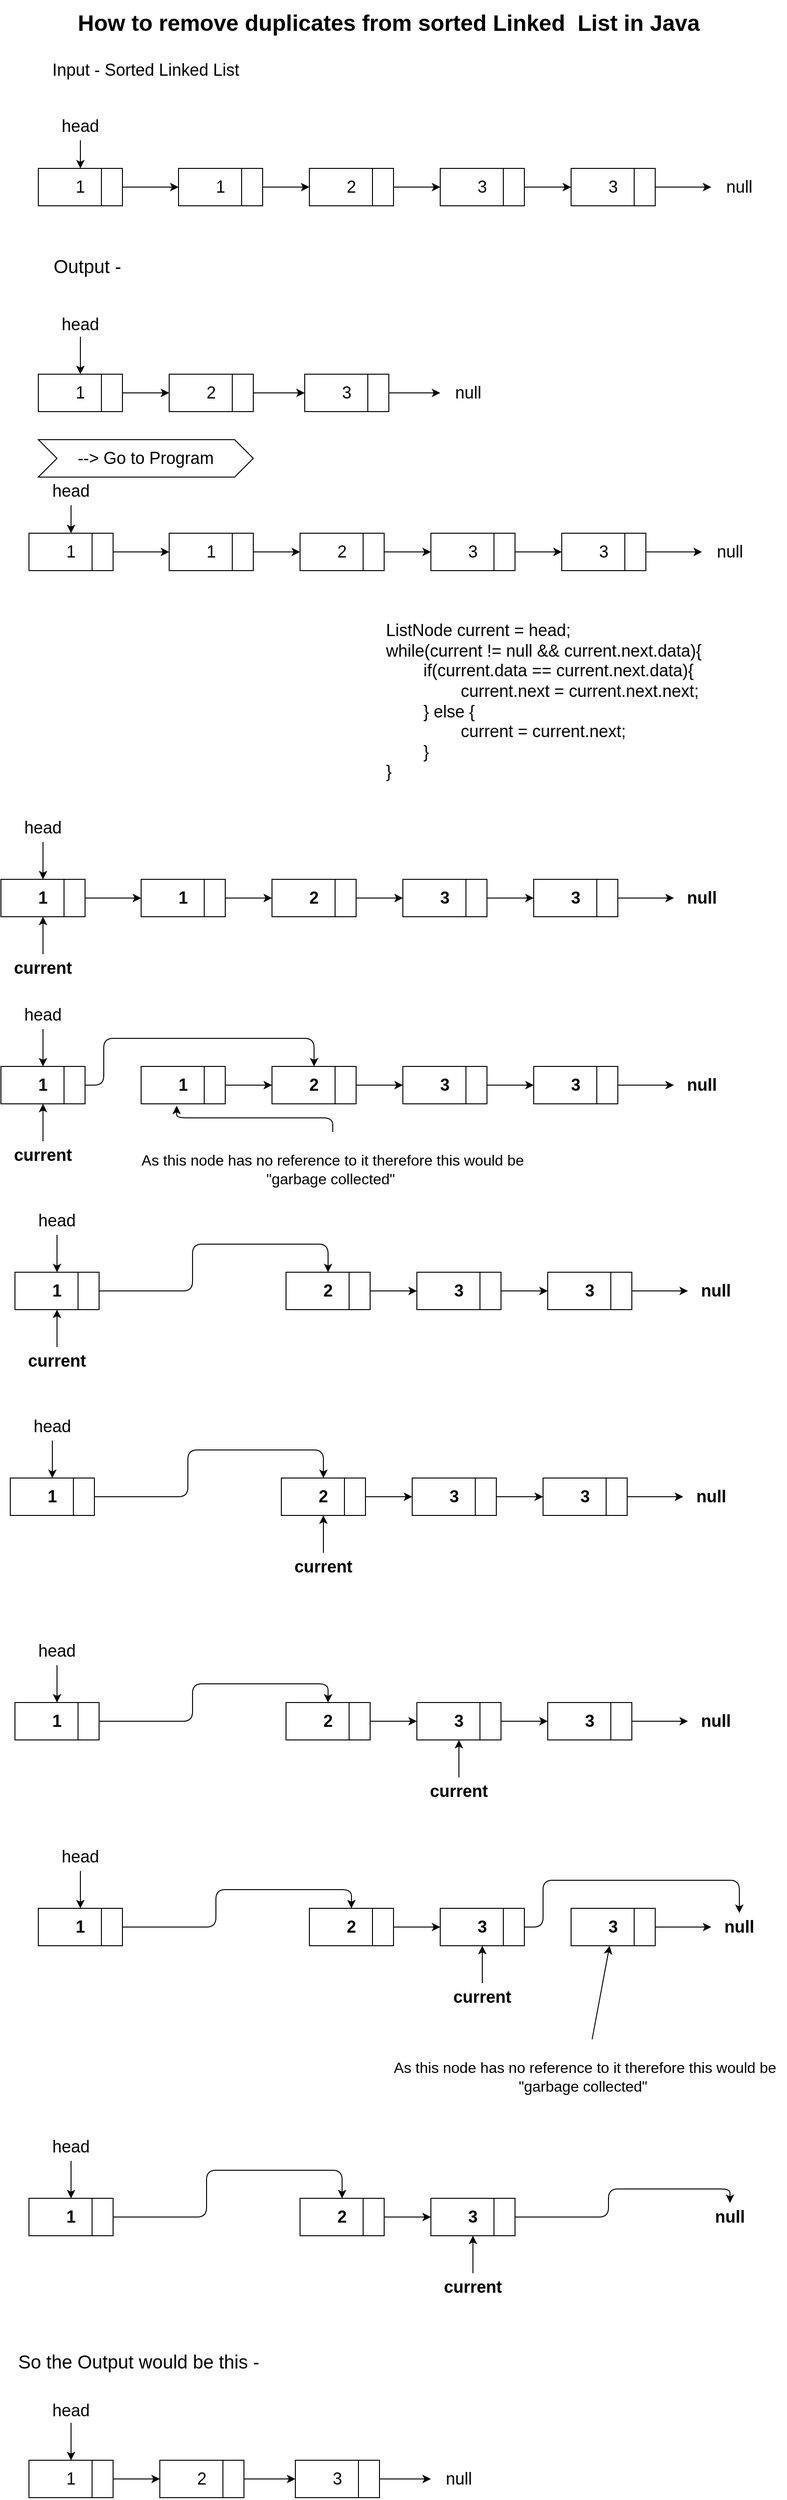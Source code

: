 <mxfile>
    <diagram id="-tRbnOe9PEYkgr6lRBry" name="Page-1">
        <mxGraphModel dx="1242" dy="611" grid="1" gridSize="10" guides="1" tooltips="1" connect="1" arrows="1" fold="1" page="1" pageScale="1" pageWidth="850" pageHeight="1100" math="0" shadow="0">
            <root>
                <mxCell id="0"/>
                <mxCell id="1" parent="0"/>
                <mxCell id="2" value="&lt;font style=&quot;font-size: 24px;&quot;&gt;&lt;b style=&quot;&quot;&gt;How to remove duplicates from sorted Linked&amp;nbsp; List in Java&lt;/b&gt;&lt;/font&gt;" style="text;html=1;strokeColor=none;fillColor=none;align=center;verticalAlign=middle;whiteSpace=wrap;rounded=0;" parent="1" vertex="1">
                    <mxGeometry x="10" y="50" width="830" height="50" as="geometry"/>
                </mxCell>
                <mxCell id="3" value="Input - Sorted Linked List" style="text;html=1;strokeColor=none;fillColor=none;align=center;verticalAlign=middle;whiteSpace=wrap;rounded=0;fontSize=18;" parent="1" vertex="1">
                    <mxGeometry x="40" y="110" width="250" height="30" as="geometry"/>
                </mxCell>
                <mxCell id="21" value="" style="edgeStyle=none;html=1;fontSize=18;" parent="1" source="4" target="5" edge="1">
                    <mxGeometry relative="1" as="geometry"/>
                </mxCell>
                <mxCell id="4" value="head" style="text;html=1;strokeColor=none;fillColor=none;align=center;verticalAlign=middle;whiteSpace=wrap;rounded=0;fontSize=18;" parent="1" vertex="1">
                    <mxGeometry x="65" y="170" width="60" height="30" as="geometry"/>
                </mxCell>
                <mxCell id="20" value="" style="edgeStyle=none;html=1;fontSize=18;" parent="1" source="5" target="7" edge="1">
                    <mxGeometry relative="1" as="geometry"/>
                </mxCell>
                <mxCell id="5" value="1" style="rounded=0;whiteSpace=wrap;html=1;fontSize=18;" parent="1" vertex="1">
                    <mxGeometry x="50" y="230" width="90" height="40" as="geometry"/>
                </mxCell>
                <mxCell id="6" value="" style="endArrow=none;html=1;fontSize=18;entryX=0.75;entryY=0;entryDx=0;entryDy=0;exitX=0.75;exitY=1;exitDx=0;exitDy=0;" parent="1" source="5" target="5" edge="1">
                    <mxGeometry width="50" height="50" relative="1" as="geometry">
                        <mxPoint x="90" y="390" as="sourcePoint"/>
                        <mxPoint x="140" y="340" as="targetPoint"/>
                    </mxGeometry>
                </mxCell>
                <mxCell id="19" value="" style="edgeStyle=none;html=1;fontSize=18;" parent="1" source="7" target="9" edge="1">
                    <mxGeometry relative="1" as="geometry"/>
                </mxCell>
                <mxCell id="7" value="1" style="rounded=0;whiteSpace=wrap;html=1;fontSize=18;" parent="1" vertex="1">
                    <mxGeometry x="200" y="230" width="90" height="40" as="geometry"/>
                </mxCell>
                <mxCell id="8" value="" style="endArrow=none;html=1;fontSize=18;entryX=0.75;entryY=0;entryDx=0;entryDy=0;exitX=0.75;exitY=1;exitDx=0;exitDy=0;" parent="1" source="7" target="7" edge="1">
                    <mxGeometry width="50" height="50" relative="1" as="geometry">
                        <mxPoint x="240" y="390" as="sourcePoint"/>
                        <mxPoint x="290" y="340" as="targetPoint"/>
                    </mxGeometry>
                </mxCell>
                <mxCell id="18" value="" style="edgeStyle=none;html=1;fontSize=18;" parent="1" source="9" target="11" edge="1">
                    <mxGeometry relative="1" as="geometry"/>
                </mxCell>
                <mxCell id="9" value="2" style="rounded=0;whiteSpace=wrap;html=1;fontSize=18;" parent="1" vertex="1">
                    <mxGeometry x="340" y="230" width="90" height="40" as="geometry"/>
                </mxCell>
                <mxCell id="10" value="" style="endArrow=none;html=1;fontSize=18;entryX=0.75;entryY=0;entryDx=0;entryDy=0;exitX=0.75;exitY=1;exitDx=0;exitDy=0;" parent="1" source="9" target="9" edge="1">
                    <mxGeometry width="50" height="50" relative="1" as="geometry">
                        <mxPoint x="380" y="390" as="sourcePoint"/>
                        <mxPoint x="430" y="340" as="targetPoint"/>
                    </mxGeometry>
                </mxCell>
                <mxCell id="17" value="" style="edgeStyle=none;html=1;fontSize=18;" parent="1" source="11" target="13" edge="1">
                    <mxGeometry relative="1" as="geometry"/>
                </mxCell>
                <mxCell id="11" value="3" style="rounded=0;whiteSpace=wrap;html=1;fontSize=18;" parent="1" vertex="1">
                    <mxGeometry x="480" y="230" width="90" height="40" as="geometry"/>
                </mxCell>
                <mxCell id="12" value="" style="endArrow=none;html=1;fontSize=18;entryX=0.75;entryY=0;entryDx=0;entryDy=0;exitX=0.75;exitY=1;exitDx=0;exitDy=0;" parent="1" source="11" target="11" edge="1">
                    <mxGeometry width="50" height="50" relative="1" as="geometry">
                        <mxPoint x="520" y="390" as="sourcePoint"/>
                        <mxPoint x="570" y="340" as="targetPoint"/>
                    </mxGeometry>
                </mxCell>
                <mxCell id="16" value="" style="edgeStyle=none;html=1;fontSize=18;" parent="1" source="13" target="15" edge="1">
                    <mxGeometry relative="1" as="geometry"/>
                </mxCell>
                <mxCell id="13" value="3" style="rounded=0;whiteSpace=wrap;html=1;fontSize=18;" parent="1" vertex="1">
                    <mxGeometry x="620" y="230" width="90" height="40" as="geometry"/>
                </mxCell>
                <mxCell id="14" value="" style="endArrow=none;html=1;fontSize=18;entryX=0.75;entryY=0;entryDx=0;entryDy=0;exitX=0.75;exitY=1;exitDx=0;exitDy=0;" parent="1" source="13" target="13" edge="1">
                    <mxGeometry width="50" height="50" relative="1" as="geometry">
                        <mxPoint x="660" y="390" as="sourcePoint"/>
                        <mxPoint x="710" y="340" as="targetPoint"/>
                    </mxGeometry>
                </mxCell>
                <mxCell id="15" value="null" style="text;html=1;strokeColor=none;fillColor=none;align=center;verticalAlign=middle;whiteSpace=wrap;rounded=0;fontSize=18;" parent="1" vertex="1">
                    <mxGeometry x="770" y="235" width="60" height="30" as="geometry"/>
                </mxCell>
                <mxCell id="22" value="&lt;font style=&quot;font-size: 20px;&quot;&gt;Output -&lt;/font&gt;" style="text;html=1;strokeColor=none;fillColor=none;align=center;verticalAlign=middle;whiteSpace=wrap;rounded=0;fontSize=18;" parent="1" vertex="1">
                    <mxGeometry x="65" y="320" width="75" height="30" as="geometry"/>
                </mxCell>
                <mxCell id="34" value="" style="edgeStyle=none;html=1;fontSize=18;" parent="1" source="23" target="24" edge="1">
                    <mxGeometry relative="1" as="geometry"/>
                </mxCell>
                <mxCell id="23" value="&lt;font style=&quot;font-size: 18px;&quot;&gt;head&lt;/font&gt;" style="text;html=1;strokeColor=none;fillColor=none;align=center;verticalAlign=middle;whiteSpace=wrap;rounded=0;fontSize=24;" parent="1" vertex="1">
                    <mxGeometry x="65" y="380" width="60" height="30" as="geometry"/>
                </mxCell>
                <mxCell id="33" value="" style="edgeStyle=none;html=1;fontSize=18;" parent="1" source="24" target="26" edge="1">
                    <mxGeometry relative="1" as="geometry"/>
                </mxCell>
                <mxCell id="24" value="1" style="rounded=0;whiteSpace=wrap;html=1;fontSize=18;" parent="1" vertex="1">
                    <mxGeometry x="50" y="450" width="90" height="40" as="geometry"/>
                </mxCell>
                <mxCell id="25" value="" style="endArrow=none;html=1;fontSize=18;entryX=0.75;entryY=0;entryDx=0;entryDy=0;exitX=0.75;exitY=1;exitDx=0;exitDy=0;" parent="1" source="24" target="24" edge="1">
                    <mxGeometry width="50" height="50" relative="1" as="geometry">
                        <mxPoint x="90" y="610" as="sourcePoint"/>
                        <mxPoint x="140" y="560" as="targetPoint"/>
                    </mxGeometry>
                </mxCell>
                <mxCell id="32" value="" style="edgeStyle=none;html=1;fontSize=18;" parent="1" source="26" target="28" edge="1">
                    <mxGeometry relative="1" as="geometry"/>
                </mxCell>
                <mxCell id="26" value="2" style="rounded=0;whiteSpace=wrap;html=1;fontSize=18;" parent="1" vertex="1">
                    <mxGeometry x="190" y="450" width="90" height="40" as="geometry"/>
                </mxCell>
                <mxCell id="27" value="" style="endArrow=none;html=1;fontSize=18;entryX=0.75;entryY=0;entryDx=0;entryDy=0;exitX=0.75;exitY=1;exitDx=0;exitDy=0;" parent="1" source="26" target="26" edge="1">
                    <mxGeometry width="50" height="50" relative="1" as="geometry">
                        <mxPoint x="230" y="610" as="sourcePoint"/>
                        <mxPoint x="280" y="560" as="targetPoint"/>
                    </mxGeometry>
                </mxCell>
                <mxCell id="31" value="" style="edgeStyle=none;html=1;fontSize=18;" parent="1" source="28" target="30" edge="1">
                    <mxGeometry relative="1" as="geometry"/>
                </mxCell>
                <mxCell id="28" value="3" style="rounded=0;whiteSpace=wrap;html=1;fontSize=18;" parent="1" vertex="1">
                    <mxGeometry x="335" y="450" width="90" height="40" as="geometry"/>
                </mxCell>
                <mxCell id="29" value="" style="endArrow=none;html=1;fontSize=18;entryX=0.75;entryY=0;entryDx=0;entryDy=0;exitX=0.75;exitY=1;exitDx=0;exitDy=0;" parent="1" source="28" target="28" edge="1">
                    <mxGeometry width="50" height="50" relative="1" as="geometry">
                        <mxPoint x="375" y="610" as="sourcePoint"/>
                        <mxPoint x="425" y="560" as="targetPoint"/>
                    </mxGeometry>
                </mxCell>
                <mxCell id="30" value="null" style="text;html=1;strokeColor=none;fillColor=none;align=center;verticalAlign=middle;whiteSpace=wrap;rounded=0;fontSize=18;" parent="1" vertex="1">
                    <mxGeometry x="480" y="455" width="60" height="30" as="geometry"/>
                </mxCell>
                <mxCell id="36" value="" style="edgeStyle=none;html=1;fontSize=18;" parent="1" source="37" target="40" edge="1">
                    <mxGeometry relative="1" as="geometry"/>
                </mxCell>
                <mxCell id="37" value="1" style="rounded=0;whiteSpace=wrap;html=1;fontSize=18;" parent="1" vertex="1">
                    <mxGeometry x="40" y="620" width="90" height="40" as="geometry"/>
                </mxCell>
                <mxCell id="38" value="" style="endArrow=none;html=1;fontSize=18;entryX=0.75;entryY=0;entryDx=0;entryDy=0;exitX=0.75;exitY=1;exitDx=0;exitDy=0;" parent="1" source="37" target="37" edge="1">
                    <mxGeometry width="50" height="50" relative="1" as="geometry">
                        <mxPoint x="80" y="780" as="sourcePoint"/>
                        <mxPoint x="130" y="730" as="targetPoint"/>
                    </mxGeometry>
                </mxCell>
                <mxCell id="39" value="" style="edgeStyle=none;html=1;fontSize=18;" parent="1" source="40" target="43" edge="1">
                    <mxGeometry relative="1" as="geometry"/>
                </mxCell>
                <mxCell id="40" value="1" style="rounded=0;whiteSpace=wrap;html=1;fontSize=18;" parent="1" vertex="1">
                    <mxGeometry x="190" y="620" width="90" height="40" as="geometry"/>
                </mxCell>
                <mxCell id="41" value="" style="endArrow=none;html=1;fontSize=18;entryX=0.75;entryY=0;entryDx=0;entryDy=0;exitX=0.75;exitY=1;exitDx=0;exitDy=0;" parent="1" source="40" target="40" edge="1">
                    <mxGeometry width="50" height="50" relative="1" as="geometry">
                        <mxPoint x="230" y="780" as="sourcePoint"/>
                        <mxPoint x="280" y="730" as="targetPoint"/>
                    </mxGeometry>
                </mxCell>
                <mxCell id="42" value="" style="edgeStyle=none;html=1;fontSize=18;" parent="1" source="43" target="46" edge="1">
                    <mxGeometry relative="1" as="geometry"/>
                </mxCell>
                <mxCell id="43" value="2" style="rounded=0;whiteSpace=wrap;html=1;fontSize=18;" parent="1" vertex="1">
                    <mxGeometry x="330" y="620" width="90" height="40" as="geometry"/>
                </mxCell>
                <mxCell id="44" value="" style="endArrow=none;html=1;fontSize=18;entryX=0.75;entryY=0;entryDx=0;entryDy=0;exitX=0.75;exitY=1;exitDx=0;exitDy=0;" parent="1" source="43" target="43" edge="1">
                    <mxGeometry width="50" height="50" relative="1" as="geometry">
                        <mxPoint x="370" y="780" as="sourcePoint"/>
                        <mxPoint x="420" y="730" as="targetPoint"/>
                    </mxGeometry>
                </mxCell>
                <mxCell id="45" value="" style="edgeStyle=none;html=1;fontSize=18;" parent="1" source="46" target="49" edge="1">
                    <mxGeometry relative="1" as="geometry"/>
                </mxCell>
                <mxCell id="46" value="3" style="rounded=0;whiteSpace=wrap;html=1;fontSize=18;" parent="1" vertex="1">
                    <mxGeometry x="470" y="620" width="90" height="40" as="geometry"/>
                </mxCell>
                <mxCell id="47" value="" style="endArrow=none;html=1;fontSize=18;entryX=0.75;entryY=0;entryDx=0;entryDy=0;exitX=0.75;exitY=1;exitDx=0;exitDy=0;" parent="1" source="46" target="46" edge="1">
                    <mxGeometry width="50" height="50" relative="1" as="geometry">
                        <mxPoint x="510" y="780" as="sourcePoint"/>
                        <mxPoint x="560" y="730" as="targetPoint"/>
                    </mxGeometry>
                </mxCell>
                <mxCell id="48" value="" style="edgeStyle=none;html=1;fontSize=18;" parent="1" source="49" target="51" edge="1">
                    <mxGeometry relative="1" as="geometry"/>
                </mxCell>
                <mxCell id="49" value="3" style="rounded=0;whiteSpace=wrap;html=1;fontSize=18;" parent="1" vertex="1">
                    <mxGeometry x="610" y="620" width="90" height="40" as="geometry"/>
                </mxCell>
                <mxCell id="50" value="" style="endArrow=none;html=1;fontSize=18;entryX=0.75;entryY=0;entryDx=0;entryDy=0;exitX=0.75;exitY=1;exitDx=0;exitDy=0;" parent="1" source="49" target="49" edge="1">
                    <mxGeometry width="50" height="50" relative="1" as="geometry">
                        <mxPoint x="650" y="780" as="sourcePoint"/>
                        <mxPoint x="700" y="730" as="targetPoint"/>
                    </mxGeometry>
                </mxCell>
                <mxCell id="51" value="null" style="text;html=1;strokeColor=none;fillColor=none;align=center;verticalAlign=middle;whiteSpace=wrap;rounded=0;fontSize=18;" parent="1" vertex="1">
                    <mxGeometry x="760" y="625" width="60" height="30" as="geometry"/>
                </mxCell>
                <mxCell id="53" value="" style="edgeStyle=none;html=1;fontSize=18;" parent="1" source="52" target="37" edge="1">
                    <mxGeometry relative="1" as="geometry"/>
                </mxCell>
                <mxCell id="52" value="head" style="text;html=1;strokeColor=none;fillColor=none;align=center;verticalAlign=middle;whiteSpace=wrap;rounded=0;fontSize=18;" parent="1" vertex="1">
                    <mxGeometry x="55" y="560" width="60" height="30" as="geometry"/>
                </mxCell>
                <mxCell id="54" value="--&amp;gt; Go to Program" style="shape=step;perimeter=stepPerimeter;whiteSpace=wrap;html=1;fixedSize=1;fontSize=18;" parent="1" vertex="1">
                    <mxGeometry x="50" y="520" width="230" height="40" as="geometry"/>
                </mxCell>
                <mxCell id="56" value="&lt;div style=&quot;&quot;&gt;&lt;span style=&quot;background-color: initial;&quot;&gt;ListNode current = head;&lt;/span&gt;&lt;/div&gt;&lt;div style=&quot;&quot;&gt;&lt;span style=&quot;background-color: initial;&quot;&gt;while(current != null &amp;amp;&amp;amp; current.next.data){&lt;/span&gt;&lt;/div&gt;&lt;div style=&quot;&quot;&gt;&lt;span style=&quot;&quot;&gt;&#9;&lt;/span&gt;&lt;span style=&quot;white-space: pre;&quot;&gt;&#9;&lt;/span&gt;if(current.data == current.next.data){&lt;/div&gt;&lt;div style=&quot;&quot;&gt;&lt;span style=&quot;white-space: pre;&quot;&gt;&#9;&lt;/span&gt;&lt;span style=&quot;white-space: pre;&quot;&gt;&#9;&lt;/span&gt;current.next = current.next.next;&lt;br&gt;&lt;/div&gt;&lt;div style=&quot;&quot;&gt;&lt;span style=&quot;white-space: pre;&quot;&gt;&#9;&lt;/span&gt;} else {&lt;br&gt;&lt;/div&gt;&lt;div style=&quot;&quot;&gt;&lt;span style=&quot;white-space: pre;&quot;&gt;&#9;&lt;/span&gt;&lt;span style=&quot;white-space: pre;&quot;&gt;&#9;&lt;/span&gt;current = current.next;&lt;br&gt;&lt;/div&gt;&lt;div style=&quot;&quot;&gt;&lt;span style=&quot;white-space: pre;&quot;&gt;&#9;&lt;/span&gt;}&lt;br&gt;&lt;/div&gt;&lt;div style=&quot;&quot;&gt;}&lt;/div&gt;" style="text;html=1;strokeColor=none;fillColor=none;align=left;verticalAlign=middle;whiteSpace=wrap;rounded=0;fontSize=18;" parent="1" vertex="1">
                    <mxGeometry x="420" y="700" width="400" height="200" as="geometry"/>
                </mxCell>
                <mxCell id="57" value="" style="edgeStyle=none;html=1;fontSize=18;fontStyle=1" parent="1" source="58" target="61" edge="1">
                    <mxGeometry relative="1" as="geometry"/>
                </mxCell>
                <mxCell id="58" value="1" style="rounded=0;whiteSpace=wrap;html=1;fontSize=18;fontStyle=1" parent="1" vertex="1">
                    <mxGeometry x="10" y="990" width="90" height="40" as="geometry"/>
                </mxCell>
                <mxCell id="59" value="" style="endArrow=none;html=1;fontSize=18;entryX=0.75;entryY=0;entryDx=0;entryDy=0;exitX=0.75;exitY=1;exitDx=0;exitDy=0;fontStyle=1" parent="1" source="58" target="58" edge="1">
                    <mxGeometry width="50" height="50" relative="1" as="geometry">
                        <mxPoint x="50" y="1150" as="sourcePoint"/>
                        <mxPoint x="100" y="1100" as="targetPoint"/>
                    </mxGeometry>
                </mxCell>
                <mxCell id="60" value="" style="edgeStyle=none;html=1;fontSize=18;fontStyle=1" parent="1" source="61" target="64" edge="1">
                    <mxGeometry relative="1" as="geometry"/>
                </mxCell>
                <mxCell id="61" value="1" style="rounded=0;whiteSpace=wrap;html=1;fontSize=18;fontStyle=1" parent="1" vertex="1">
                    <mxGeometry x="160" y="990" width="90" height="40" as="geometry"/>
                </mxCell>
                <mxCell id="62" value="" style="endArrow=none;html=1;fontSize=18;entryX=0.75;entryY=0;entryDx=0;entryDy=0;exitX=0.75;exitY=1;exitDx=0;exitDy=0;fontStyle=1" parent="1" source="61" target="61" edge="1">
                    <mxGeometry width="50" height="50" relative="1" as="geometry">
                        <mxPoint x="200" y="1150" as="sourcePoint"/>
                        <mxPoint x="250" y="1100" as="targetPoint"/>
                    </mxGeometry>
                </mxCell>
                <mxCell id="63" value="" style="edgeStyle=none;html=1;fontSize=18;fontStyle=1" parent="1" source="64" target="67" edge="1">
                    <mxGeometry relative="1" as="geometry"/>
                </mxCell>
                <mxCell id="64" value="2" style="rounded=0;whiteSpace=wrap;html=1;fontSize=18;fontStyle=1" parent="1" vertex="1">
                    <mxGeometry x="300" y="990" width="90" height="40" as="geometry"/>
                </mxCell>
                <mxCell id="65" value="" style="endArrow=none;html=1;fontSize=18;entryX=0.75;entryY=0;entryDx=0;entryDy=0;exitX=0.75;exitY=1;exitDx=0;exitDy=0;fontStyle=1" parent="1" source="64" target="64" edge="1">
                    <mxGeometry width="50" height="50" relative="1" as="geometry">
                        <mxPoint x="340" y="1150" as="sourcePoint"/>
                        <mxPoint x="390" y="1100" as="targetPoint"/>
                    </mxGeometry>
                </mxCell>
                <mxCell id="66" value="" style="edgeStyle=none;html=1;fontSize=18;fontStyle=1" parent="1" source="67" target="70" edge="1">
                    <mxGeometry relative="1" as="geometry"/>
                </mxCell>
                <mxCell id="67" value="3" style="rounded=0;whiteSpace=wrap;html=1;fontSize=18;fontStyle=1" parent="1" vertex="1">
                    <mxGeometry x="440" y="990" width="90" height="40" as="geometry"/>
                </mxCell>
                <mxCell id="68" value="" style="endArrow=none;html=1;fontSize=18;entryX=0.75;entryY=0;entryDx=0;entryDy=0;exitX=0.75;exitY=1;exitDx=0;exitDy=0;fontStyle=1" parent="1" source="67" target="67" edge="1">
                    <mxGeometry width="50" height="50" relative="1" as="geometry">
                        <mxPoint x="480" y="1150" as="sourcePoint"/>
                        <mxPoint x="530" y="1100" as="targetPoint"/>
                    </mxGeometry>
                </mxCell>
                <mxCell id="69" value="" style="edgeStyle=none;html=1;fontSize=18;fontStyle=1" parent="1" source="70" target="72" edge="1">
                    <mxGeometry relative="1" as="geometry"/>
                </mxCell>
                <mxCell id="70" value="3" style="rounded=0;whiteSpace=wrap;html=1;fontSize=18;fontStyle=1" parent="1" vertex="1">
                    <mxGeometry x="580" y="990" width="90" height="40" as="geometry"/>
                </mxCell>
                <mxCell id="71" value="" style="endArrow=none;html=1;fontSize=18;entryX=0.75;entryY=0;entryDx=0;entryDy=0;exitX=0.75;exitY=1;exitDx=0;exitDy=0;fontStyle=1" parent="1" source="70" target="70" edge="1">
                    <mxGeometry width="50" height="50" relative="1" as="geometry">
                        <mxPoint x="620" y="1150" as="sourcePoint"/>
                        <mxPoint x="670" y="1100" as="targetPoint"/>
                    </mxGeometry>
                </mxCell>
                <mxCell id="72" value="null" style="text;html=1;strokeColor=none;fillColor=none;align=center;verticalAlign=middle;whiteSpace=wrap;rounded=0;fontSize=18;fontStyle=1" parent="1" vertex="1">
                    <mxGeometry x="730" y="995" width="60" height="30" as="geometry"/>
                </mxCell>
                <mxCell id="73" value="" style="edgeStyle=none;html=1;fontSize=18;exitX=0.5;exitY=1;exitDx=0;exitDy=0;fontStyle=1" parent="1" source="74" target="58" edge="1">
                    <mxGeometry relative="1" as="geometry">
                        <mxPoint x="55" y="950" as="sourcePoint"/>
                    </mxGeometry>
                </mxCell>
                <mxCell id="74" value="head" style="text;html=1;strokeColor=none;fillColor=none;align=center;verticalAlign=middle;whiteSpace=wrap;rounded=0;fontSize=18;" parent="1" vertex="1">
                    <mxGeometry x="25" y="920" width="60" height="30" as="geometry"/>
                </mxCell>
                <mxCell id="76" value="" style="edgeStyle=none;html=1;fontStyle=1" parent="1" source="75" target="58" edge="1">
                    <mxGeometry relative="1" as="geometry"/>
                </mxCell>
                <mxCell id="75" value="current" style="text;html=1;strokeColor=none;fillColor=none;align=center;verticalAlign=middle;whiteSpace=wrap;rounded=0;fontSize=18;fontStyle=1" parent="1" vertex="1">
                    <mxGeometry x="10" y="1070" width="90" height="30" as="geometry"/>
                </mxCell>
                <mxCell id="208" style="edgeStyle=orthogonalEdgeStyle;html=1;exitX=1;exitY=0.5;exitDx=0;exitDy=0;entryX=0.5;entryY=0;entryDx=0;entryDy=0;" edge="1" parent="1" source="78" target="84">
                    <mxGeometry relative="1" as="geometry">
                        <Array as="points">
                            <mxPoint x="120" y="1210"/>
                            <mxPoint x="120" y="1160"/>
                            <mxPoint x="345" y="1160"/>
                        </Array>
                    </mxGeometry>
                </mxCell>
                <mxCell id="78" value="1" style="rounded=0;whiteSpace=wrap;html=1;fontSize=18;fontStyle=1" parent="1" vertex="1">
                    <mxGeometry x="10" y="1190" width="90" height="40" as="geometry"/>
                </mxCell>
                <mxCell id="79" value="" style="endArrow=none;html=1;fontSize=18;entryX=0.75;entryY=0;entryDx=0;entryDy=0;exitX=0.75;exitY=1;exitDx=0;exitDy=0;fontStyle=1" parent="1" source="78" target="78" edge="1">
                    <mxGeometry width="50" height="50" relative="1" as="geometry">
                        <mxPoint x="50" y="1350" as="sourcePoint"/>
                        <mxPoint x="100" y="1300" as="targetPoint"/>
                    </mxGeometry>
                </mxCell>
                <mxCell id="80" value="" style="edgeStyle=none;html=1;fontSize=18;fontStyle=1" parent="1" source="81" target="84" edge="1">
                    <mxGeometry relative="1" as="geometry"/>
                </mxCell>
                <mxCell id="81" value="1" style="rounded=0;whiteSpace=wrap;html=1;fontSize=18;fontStyle=1" parent="1" vertex="1">
                    <mxGeometry x="160" y="1190" width="90" height="40" as="geometry"/>
                </mxCell>
                <mxCell id="82" value="" style="endArrow=none;html=1;fontSize=18;entryX=0.75;entryY=0;entryDx=0;entryDy=0;exitX=0.75;exitY=1;exitDx=0;exitDy=0;fontStyle=1" parent="1" source="81" target="81" edge="1">
                    <mxGeometry width="50" height="50" relative="1" as="geometry">
                        <mxPoint x="200" y="1350" as="sourcePoint"/>
                        <mxPoint x="250" y="1300" as="targetPoint"/>
                    </mxGeometry>
                </mxCell>
                <mxCell id="83" value="" style="edgeStyle=none;html=1;fontSize=18;fontStyle=1" parent="1" source="84" target="87" edge="1">
                    <mxGeometry relative="1" as="geometry"/>
                </mxCell>
                <mxCell id="84" value="2" style="rounded=0;whiteSpace=wrap;html=1;fontSize=18;fontStyle=1" parent="1" vertex="1">
                    <mxGeometry x="300" y="1190" width="90" height="40" as="geometry"/>
                </mxCell>
                <mxCell id="85" value="" style="endArrow=none;html=1;fontSize=18;entryX=0.75;entryY=0;entryDx=0;entryDy=0;exitX=0.75;exitY=1;exitDx=0;exitDy=0;fontStyle=1" parent="1" source="84" target="84" edge="1">
                    <mxGeometry width="50" height="50" relative="1" as="geometry">
                        <mxPoint x="340" y="1350" as="sourcePoint"/>
                        <mxPoint x="390" y="1300" as="targetPoint"/>
                    </mxGeometry>
                </mxCell>
                <mxCell id="86" value="" style="edgeStyle=none;html=1;fontSize=18;fontStyle=1" parent="1" source="87" target="90" edge="1">
                    <mxGeometry relative="1" as="geometry"/>
                </mxCell>
                <mxCell id="87" value="3" style="rounded=0;whiteSpace=wrap;html=1;fontSize=18;fontStyle=1" parent="1" vertex="1">
                    <mxGeometry x="440" y="1190" width="90" height="40" as="geometry"/>
                </mxCell>
                <mxCell id="88" value="" style="endArrow=none;html=1;fontSize=18;entryX=0.75;entryY=0;entryDx=0;entryDy=0;exitX=0.75;exitY=1;exitDx=0;exitDy=0;fontStyle=1" parent="1" source="87" target="87" edge="1">
                    <mxGeometry width="50" height="50" relative="1" as="geometry">
                        <mxPoint x="480" y="1350" as="sourcePoint"/>
                        <mxPoint x="530" y="1300" as="targetPoint"/>
                    </mxGeometry>
                </mxCell>
                <mxCell id="89" value="" style="edgeStyle=none;html=1;fontSize=18;fontStyle=1" parent="1" source="90" target="92" edge="1">
                    <mxGeometry relative="1" as="geometry"/>
                </mxCell>
                <mxCell id="90" value="3" style="rounded=0;whiteSpace=wrap;html=1;fontSize=18;fontStyle=1" parent="1" vertex="1">
                    <mxGeometry x="580" y="1190" width="90" height="40" as="geometry"/>
                </mxCell>
                <mxCell id="91" value="" style="endArrow=none;html=1;fontSize=18;entryX=0.75;entryY=0;entryDx=0;entryDy=0;exitX=0.75;exitY=1;exitDx=0;exitDy=0;fontStyle=1" parent="1" source="90" target="90" edge="1">
                    <mxGeometry width="50" height="50" relative="1" as="geometry">
                        <mxPoint x="620" y="1350" as="sourcePoint"/>
                        <mxPoint x="670" y="1300" as="targetPoint"/>
                    </mxGeometry>
                </mxCell>
                <mxCell id="92" value="null" style="text;html=1;strokeColor=none;fillColor=none;align=center;verticalAlign=middle;whiteSpace=wrap;rounded=0;fontSize=18;fontStyle=1" parent="1" vertex="1">
                    <mxGeometry x="730" y="1195" width="60" height="30" as="geometry"/>
                </mxCell>
                <mxCell id="93" value="" style="edgeStyle=none;html=1;fontSize=18;fontStyle=1" parent="1" source="97" target="78" edge="1">
                    <mxGeometry relative="1" as="geometry">
                        <mxPoint x="55" y="1150" as="sourcePoint"/>
                    </mxGeometry>
                </mxCell>
                <mxCell id="94" value="" style="edgeStyle=none;html=1;fontStyle=1" parent="1" source="95" target="78" edge="1">
                    <mxGeometry relative="1" as="geometry"/>
                </mxCell>
                <mxCell id="95" value="current" style="text;html=1;strokeColor=none;fillColor=none;align=center;verticalAlign=middle;whiteSpace=wrap;rounded=0;fontSize=18;fontStyle=1" parent="1" vertex="1">
                    <mxGeometry x="10" y="1270" width="90" height="30" as="geometry"/>
                </mxCell>
                <mxCell id="97" value="head" style="text;html=1;strokeColor=none;fillColor=none;align=center;verticalAlign=middle;whiteSpace=wrap;rounded=0;fontSize=18;" parent="1" vertex="1">
                    <mxGeometry x="25" y="1120" width="60" height="30" as="geometry"/>
                </mxCell>
                <mxCell id="210" style="edgeStyle=orthogonalEdgeStyle;html=1;exitX=1;exitY=0.5;exitDx=0;exitDy=0;entryX=0.5;entryY=0;entryDx=0;entryDy=0;" edge="1" parent="1" source="100" target="106">
                    <mxGeometry relative="1" as="geometry">
                        <Array as="points">
                            <mxPoint x="215" y="1430"/>
                            <mxPoint x="215" y="1380"/>
                            <mxPoint x="360" y="1380"/>
                        </Array>
                    </mxGeometry>
                </mxCell>
                <mxCell id="100" value="1" style="rounded=0;whiteSpace=wrap;html=1;fontSize=18;fontStyle=1" parent="1" vertex="1">
                    <mxGeometry x="25" y="1410" width="90" height="40" as="geometry"/>
                </mxCell>
                <mxCell id="101" value="" style="endArrow=none;html=1;fontSize=18;entryX=0.75;entryY=0;entryDx=0;entryDy=0;exitX=0.75;exitY=1;exitDx=0;exitDy=0;fontStyle=1" parent="1" source="100" target="100" edge="1">
                    <mxGeometry width="50" height="50" relative="1" as="geometry">
                        <mxPoint x="65" y="1570" as="sourcePoint"/>
                        <mxPoint x="115" y="1520" as="targetPoint"/>
                    </mxGeometry>
                </mxCell>
                <mxCell id="105" value="" style="edgeStyle=none;html=1;fontSize=18;fontStyle=1" parent="1" source="106" target="109" edge="1">
                    <mxGeometry relative="1" as="geometry"/>
                </mxCell>
                <mxCell id="106" value="2" style="rounded=0;whiteSpace=wrap;html=1;fontSize=18;fontStyle=1" parent="1" vertex="1">
                    <mxGeometry x="315" y="1410" width="90" height="40" as="geometry"/>
                </mxCell>
                <mxCell id="107" value="" style="endArrow=none;html=1;fontSize=18;entryX=0.75;entryY=0;entryDx=0;entryDy=0;exitX=0.75;exitY=1;exitDx=0;exitDy=0;fontStyle=1" parent="1" source="106" target="106" edge="1">
                    <mxGeometry width="50" height="50" relative="1" as="geometry">
                        <mxPoint x="355" y="1570" as="sourcePoint"/>
                        <mxPoint x="405" y="1520" as="targetPoint"/>
                    </mxGeometry>
                </mxCell>
                <mxCell id="108" value="" style="edgeStyle=none;html=1;fontSize=18;fontStyle=1" parent="1" source="109" target="112" edge="1">
                    <mxGeometry relative="1" as="geometry"/>
                </mxCell>
                <mxCell id="109" value="3" style="rounded=0;whiteSpace=wrap;html=1;fontSize=18;fontStyle=1" parent="1" vertex="1">
                    <mxGeometry x="455" y="1410" width="90" height="40" as="geometry"/>
                </mxCell>
                <mxCell id="110" value="" style="endArrow=none;html=1;fontSize=18;entryX=0.75;entryY=0;entryDx=0;entryDy=0;exitX=0.75;exitY=1;exitDx=0;exitDy=0;fontStyle=1" parent="1" source="109" target="109" edge="1">
                    <mxGeometry width="50" height="50" relative="1" as="geometry">
                        <mxPoint x="495" y="1570" as="sourcePoint"/>
                        <mxPoint x="545" y="1520" as="targetPoint"/>
                    </mxGeometry>
                </mxCell>
                <mxCell id="111" value="" style="edgeStyle=none;html=1;fontSize=18;fontStyle=1" parent="1" source="112" target="114" edge="1">
                    <mxGeometry relative="1" as="geometry"/>
                </mxCell>
                <mxCell id="112" value="3" style="rounded=0;whiteSpace=wrap;html=1;fontSize=18;fontStyle=1" parent="1" vertex="1">
                    <mxGeometry x="595" y="1410" width="90" height="40" as="geometry"/>
                </mxCell>
                <mxCell id="113" value="" style="endArrow=none;html=1;fontSize=18;entryX=0.75;entryY=0;entryDx=0;entryDy=0;exitX=0.75;exitY=1;exitDx=0;exitDy=0;fontStyle=1" parent="1" source="112" target="112" edge="1">
                    <mxGeometry width="50" height="50" relative="1" as="geometry">
                        <mxPoint x="635" y="1570" as="sourcePoint"/>
                        <mxPoint x="685" y="1520" as="targetPoint"/>
                    </mxGeometry>
                </mxCell>
                <mxCell id="114" value="null" style="text;html=1;strokeColor=none;fillColor=none;align=center;verticalAlign=middle;whiteSpace=wrap;rounded=0;fontSize=18;fontStyle=1" parent="1" vertex="1">
                    <mxGeometry x="745" y="1415" width="60" height="30" as="geometry"/>
                </mxCell>
                <mxCell id="115" value="" style="edgeStyle=none;html=1;fontSize=18;fontStyle=1" parent="1" source="118" target="100" edge="1">
                    <mxGeometry relative="1" as="geometry">
                        <mxPoint x="70" y="1370" as="sourcePoint"/>
                    </mxGeometry>
                </mxCell>
                <mxCell id="116" value="" style="edgeStyle=none;html=1;fontStyle=1" parent="1" source="117" target="100" edge="1">
                    <mxGeometry relative="1" as="geometry"/>
                </mxCell>
                <mxCell id="117" value="current" style="text;html=1;strokeColor=none;fillColor=none;align=center;verticalAlign=middle;whiteSpace=wrap;rounded=0;fontSize=18;fontStyle=1" parent="1" vertex="1">
                    <mxGeometry x="25" y="1490" width="90" height="30" as="geometry"/>
                </mxCell>
                <mxCell id="118" value="head" style="text;html=1;strokeColor=none;fillColor=none;align=center;verticalAlign=middle;whiteSpace=wrap;rounded=0;fontSize=18;" parent="1" vertex="1">
                    <mxGeometry x="40" y="1340" width="60" height="30" as="geometry"/>
                </mxCell>
                <mxCell id="211" style="edgeStyle=orthogonalEdgeStyle;html=1;exitX=1;exitY=0.5;exitDx=0;exitDy=0;entryX=0.5;entryY=0;entryDx=0;entryDy=0;" edge="1" parent="1" source="120" target="123">
                    <mxGeometry relative="1" as="geometry">
                        <Array as="points">
                            <mxPoint x="210" y="1650"/>
                            <mxPoint x="210" y="1600"/>
                            <mxPoint x="355" y="1600"/>
                        </Array>
                    </mxGeometry>
                </mxCell>
                <mxCell id="120" value="1" style="rounded=0;whiteSpace=wrap;html=1;fontSize=18;fontStyle=1" parent="1" vertex="1">
                    <mxGeometry x="20" y="1630" width="90" height="40" as="geometry"/>
                </mxCell>
                <mxCell id="121" value="" style="endArrow=none;html=1;fontSize=18;entryX=0.75;entryY=0;entryDx=0;entryDy=0;exitX=0.75;exitY=1;exitDx=0;exitDy=0;fontStyle=1" parent="1" source="120" target="120" edge="1">
                    <mxGeometry width="50" height="50" relative="1" as="geometry">
                        <mxPoint x="60" y="1790" as="sourcePoint"/>
                        <mxPoint x="110" y="1740" as="targetPoint"/>
                    </mxGeometry>
                </mxCell>
                <mxCell id="122" value="" style="edgeStyle=none;html=1;fontSize=18;fontStyle=1" parent="1" source="123" target="126" edge="1">
                    <mxGeometry relative="1" as="geometry"/>
                </mxCell>
                <mxCell id="123" value="2" style="rounded=0;whiteSpace=wrap;html=1;fontSize=18;fontStyle=1" parent="1" vertex="1">
                    <mxGeometry x="310" y="1630" width="90" height="40" as="geometry"/>
                </mxCell>
                <mxCell id="124" value="" style="endArrow=none;html=1;fontSize=18;entryX=0.75;entryY=0;entryDx=0;entryDy=0;exitX=0.75;exitY=1;exitDx=0;exitDy=0;fontStyle=1" parent="1" source="123" target="123" edge="1">
                    <mxGeometry width="50" height="50" relative="1" as="geometry">
                        <mxPoint x="350" y="1790" as="sourcePoint"/>
                        <mxPoint x="400" y="1740" as="targetPoint"/>
                    </mxGeometry>
                </mxCell>
                <mxCell id="125" value="" style="edgeStyle=none;html=1;fontSize=18;fontStyle=1" parent="1" source="126" target="129" edge="1">
                    <mxGeometry relative="1" as="geometry"/>
                </mxCell>
                <mxCell id="126" value="3" style="rounded=0;whiteSpace=wrap;html=1;fontSize=18;fontStyle=1" parent="1" vertex="1">
                    <mxGeometry x="450" y="1630" width="90" height="40" as="geometry"/>
                </mxCell>
                <mxCell id="127" value="" style="endArrow=none;html=1;fontSize=18;entryX=0.75;entryY=0;entryDx=0;entryDy=0;exitX=0.75;exitY=1;exitDx=0;exitDy=0;fontStyle=1" parent="1" source="126" target="126" edge="1">
                    <mxGeometry width="50" height="50" relative="1" as="geometry">
                        <mxPoint x="490" y="1790" as="sourcePoint"/>
                        <mxPoint x="540" y="1740" as="targetPoint"/>
                    </mxGeometry>
                </mxCell>
                <mxCell id="128" value="" style="edgeStyle=none;html=1;fontSize=18;fontStyle=1" parent="1" source="129" target="131" edge="1">
                    <mxGeometry relative="1" as="geometry"/>
                </mxCell>
                <mxCell id="129" value="3" style="rounded=0;whiteSpace=wrap;html=1;fontSize=18;fontStyle=1" parent="1" vertex="1">
                    <mxGeometry x="590" y="1630" width="90" height="40" as="geometry"/>
                </mxCell>
                <mxCell id="130" value="" style="endArrow=none;html=1;fontSize=18;entryX=0.75;entryY=0;entryDx=0;entryDy=0;exitX=0.75;exitY=1;exitDx=0;exitDy=0;fontStyle=1" parent="1" source="129" target="129" edge="1">
                    <mxGeometry width="50" height="50" relative="1" as="geometry">
                        <mxPoint x="630" y="1790" as="sourcePoint"/>
                        <mxPoint x="680" y="1740" as="targetPoint"/>
                    </mxGeometry>
                </mxCell>
                <mxCell id="131" value="null" style="text;html=1;strokeColor=none;fillColor=none;align=center;verticalAlign=middle;whiteSpace=wrap;rounded=0;fontSize=18;fontStyle=1" parent="1" vertex="1">
                    <mxGeometry x="740" y="1635" width="60" height="30" as="geometry"/>
                </mxCell>
                <mxCell id="132" value="" style="edgeStyle=none;html=1;fontSize=18;fontStyle=1" parent="1" source="135" target="120" edge="1">
                    <mxGeometry relative="1" as="geometry">
                        <mxPoint x="65" y="1590" as="sourcePoint"/>
                    </mxGeometry>
                </mxCell>
                <mxCell id="133" value="" style="edgeStyle=none;html=1;fontStyle=1;entryX=0.5;entryY=1;entryDx=0;entryDy=0;" parent="1" target="123" edge="1">
                    <mxGeometry relative="1" as="geometry">
                        <mxPoint x="355" y="1710" as="sourcePoint"/>
                    </mxGeometry>
                </mxCell>
                <mxCell id="134" value="current" style="text;html=1;strokeColor=none;fillColor=none;align=center;verticalAlign=middle;whiteSpace=wrap;rounded=0;fontSize=18;fontStyle=1" parent="1" vertex="1">
                    <mxGeometry x="310" y="1710" width="90" height="30" as="geometry"/>
                </mxCell>
                <mxCell id="135" value="head" style="text;html=1;strokeColor=none;fillColor=none;align=center;verticalAlign=middle;whiteSpace=wrap;rounded=0;fontSize=18;" parent="1" vertex="1">
                    <mxGeometry x="35" y="1560" width="60" height="30" as="geometry"/>
                </mxCell>
                <mxCell id="212" style="edgeStyle=orthogonalEdgeStyle;html=1;exitX=1;exitY=0.5;exitDx=0;exitDy=0;entryX=0.5;entryY=0;entryDx=0;entryDy=0;" edge="1" parent="1" source="137" target="140">
                    <mxGeometry relative="1" as="geometry">
                        <Array as="points">
                            <mxPoint x="215" y="1890"/>
                            <mxPoint x="215" y="1850"/>
                            <mxPoint x="360" y="1850"/>
                        </Array>
                    </mxGeometry>
                </mxCell>
                <mxCell id="137" value="1" style="rounded=0;whiteSpace=wrap;html=1;fontSize=18;fontStyle=1" parent="1" vertex="1">
                    <mxGeometry x="25" y="1870" width="90" height="40" as="geometry"/>
                </mxCell>
                <mxCell id="138" value="" style="endArrow=none;html=1;fontSize=18;entryX=0.75;entryY=0;entryDx=0;entryDy=0;exitX=0.75;exitY=1;exitDx=0;exitDy=0;fontStyle=1" parent="1" source="137" target="137" edge="1">
                    <mxGeometry width="50" height="50" relative="1" as="geometry">
                        <mxPoint x="65" y="2030" as="sourcePoint"/>
                        <mxPoint x="115" y="1980" as="targetPoint"/>
                    </mxGeometry>
                </mxCell>
                <mxCell id="139" value="" style="edgeStyle=none;html=1;fontSize=18;fontStyle=1" parent="1" source="140" target="143" edge="1">
                    <mxGeometry relative="1" as="geometry"/>
                </mxCell>
                <mxCell id="140" value="2" style="rounded=0;whiteSpace=wrap;html=1;fontSize=18;fontStyle=1" parent="1" vertex="1">
                    <mxGeometry x="315" y="1870" width="90" height="40" as="geometry"/>
                </mxCell>
                <mxCell id="141" value="" style="endArrow=none;html=1;fontSize=18;entryX=0.75;entryY=0;entryDx=0;entryDy=0;exitX=0.75;exitY=1;exitDx=0;exitDy=0;fontStyle=1" parent="1" source="140" target="140" edge="1">
                    <mxGeometry width="50" height="50" relative="1" as="geometry">
                        <mxPoint x="355" y="2030" as="sourcePoint"/>
                        <mxPoint x="405" y="1980" as="targetPoint"/>
                    </mxGeometry>
                </mxCell>
                <mxCell id="142" value="" style="edgeStyle=none;html=1;fontSize=18;fontStyle=1" parent="1" source="143" target="146" edge="1">
                    <mxGeometry relative="1" as="geometry"/>
                </mxCell>
                <mxCell id="143" value="3" style="rounded=0;whiteSpace=wrap;html=1;fontSize=18;fontStyle=1" parent="1" vertex="1">
                    <mxGeometry x="455" y="1870" width="90" height="40" as="geometry"/>
                </mxCell>
                <mxCell id="144" value="" style="endArrow=none;html=1;fontSize=18;entryX=0.75;entryY=0;entryDx=0;entryDy=0;exitX=0.75;exitY=1;exitDx=0;exitDy=0;fontStyle=1" parent="1" source="143" target="143" edge="1">
                    <mxGeometry width="50" height="50" relative="1" as="geometry">
                        <mxPoint x="495" y="2030" as="sourcePoint"/>
                        <mxPoint x="545" y="1980" as="targetPoint"/>
                    </mxGeometry>
                </mxCell>
                <mxCell id="145" value="" style="edgeStyle=none;html=1;fontSize=18;fontStyle=1" parent="1" source="146" target="148" edge="1">
                    <mxGeometry relative="1" as="geometry"/>
                </mxCell>
                <mxCell id="146" value="3" style="rounded=0;whiteSpace=wrap;html=1;fontSize=18;fontStyle=1" parent="1" vertex="1">
                    <mxGeometry x="595" y="1870" width="90" height="40" as="geometry"/>
                </mxCell>
                <mxCell id="147" value="" style="endArrow=none;html=1;fontSize=18;entryX=0.75;entryY=0;entryDx=0;entryDy=0;exitX=0.75;exitY=1;exitDx=0;exitDy=0;fontStyle=1" parent="1" source="146" target="146" edge="1">
                    <mxGeometry width="50" height="50" relative="1" as="geometry">
                        <mxPoint x="635" y="2030" as="sourcePoint"/>
                        <mxPoint x="685" y="1980" as="targetPoint"/>
                    </mxGeometry>
                </mxCell>
                <mxCell id="148" value="null" style="text;html=1;strokeColor=none;fillColor=none;align=center;verticalAlign=middle;whiteSpace=wrap;rounded=0;fontSize=18;fontStyle=1" parent="1" vertex="1">
                    <mxGeometry x="745" y="1875" width="60" height="30" as="geometry"/>
                </mxCell>
                <mxCell id="149" value="" style="edgeStyle=none;html=1;fontSize=18;fontStyle=1" parent="1" source="152" target="137" edge="1">
                    <mxGeometry relative="1" as="geometry">
                        <mxPoint x="70" y="1830" as="sourcePoint"/>
                    </mxGeometry>
                </mxCell>
                <mxCell id="154" value="" style="edgeStyle=none;html=1;" parent="1" source="151" target="143" edge="1">
                    <mxGeometry relative="1" as="geometry"/>
                </mxCell>
                <mxCell id="151" value="current" style="text;html=1;strokeColor=none;fillColor=none;align=center;verticalAlign=middle;whiteSpace=wrap;rounded=0;fontSize=18;fontStyle=1" parent="1" vertex="1">
                    <mxGeometry x="455" y="1950" width="90" height="30" as="geometry"/>
                </mxCell>
                <mxCell id="152" value="head" style="text;html=1;strokeColor=none;fillColor=none;align=center;verticalAlign=middle;whiteSpace=wrap;rounded=0;fontSize=18;" parent="1" vertex="1">
                    <mxGeometry x="40" y="1800" width="60" height="30" as="geometry"/>
                </mxCell>
                <mxCell id="213" style="edgeStyle=orthogonalEdgeStyle;html=1;exitX=1;exitY=0.5;exitDx=0;exitDy=0;entryX=0.5;entryY=0;entryDx=0;entryDy=0;" edge="1" parent="1" source="156" target="159">
                    <mxGeometry relative="1" as="geometry">
                        <Array as="points">
                            <mxPoint x="240" y="2110"/>
                            <mxPoint x="240" y="2070"/>
                            <mxPoint x="385" y="2070"/>
                        </Array>
                    </mxGeometry>
                </mxCell>
                <mxCell id="156" value="1" style="rounded=0;whiteSpace=wrap;html=1;fontSize=18;fontStyle=1" parent="1" vertex="1">
                    <mxGeometry x="50" y="2090" width="90" height="40" as="geometry"/>
                </mxCell>
                <mxCell id="157" value="" style="endArrow=none;html=1;fontSize=18;entryX=0.75;entryY=0;entryDx=0;entryDy=0;exitX=0.75;exitY=1;exitDx=0;exitDy=0;fontStyle=1" parent="1" source="156" target="156" edge="1">
                    <mxGeometry width="50" height="50" relative="1" as="geometry">
                        <mxPoint x="90" y="2250" as="sourcePoint"/>
                        <mxPoint x="140" y="2200" as="targetPoint"/>
                    </mxGeometry>
                </mxCell>
                <mxCell id="158" value="" style="edgeStyle=none;html=1;fontSize=18;fontStyle=1" parent="1" source="159" target="162" edge="1">
                    <mxGeometry relative="1" as="geometry"/>
                </mxCell>
                <mxCell id="159" value="2" style="rounded=0;whiteSpace=wrap;html=1;fontSize=18;fontStyle=1" parent="1" vertex="1">
                    <mxGeometry x="340" y="2090" width="90" height="40" as="geometry"/>
                </mxCell>
                <mxCell id="160" value="" style="endArrow=none;html=1;fontSize=18;entryX=0.75;entryY=0;entryDx=0;entryDy=0;exitX=0.75;exitY=1;exitDx=0;exitDy=0;fontStyle=1" parent="1" source="159" target="159" edge="1">
                    <mxGeometry width="50" height="50" relative="1" as="geometry">
                        <mxPoint x="380" y="2250" as="sourcePoint"/>
                        <mxPoint x="430" y="2200" as="targetPoint"/>
                    </mxGeometry>
                </mxCell>
                <mxCell id="214" style="edgeStyle=orthogonalEdgeStyle;html=1;exitX=1;exitY=0.5;exitDx=0;exitDy=0;entryX=0.5;entryY=0;entryDx=0;entryDy=0;" edge="1" parent="1" source="162" target="167">
                    <mxGeometry relative="1" as="geometry">
                        <Array as="points">
                            <mxPoint x="590" y="2110"/>
                            <mxPoint x="590" y="2060"/>
                            <mxPoint x="800" y="2060"/>
                        </Array>
                    </mxGeometry>
                </mxCell>
                <mxCell id="162" value="3" style="rounded=0;whiteSpace=wrap;html=1;fontSize=18;fontStyle=1" parent="1" vertex="1">
                    <mxGeometry x="480" y="2090" width="90" height="40" as="geometry"/>
                </mxCell>
                <mxCell id="163" value="" style="endArrow=none;html=1;fontSize=18;entryX=0.75;entryY=0;entryDx=0;entryDy=0;exitX=0.75;exitY=1;exitDx=0;exitDy=0;fontStyle=1" parent="1" source="162" target="162" edge="1">
                    <mxGeometry width="50" height="50" relative="1" as="geometry">
                        <mxPoint x="520" y="2250" as="sourcePoint"/>
                        <mxPoint x="570" y="2200" as="targetPoint"/>
                    </mxGeometry>
                </mxCell>
                <mxCell id="164" value="" style="edgeStyle=none;html=1;fontSize=18;fontStyle=1" parent="1" source="165" target="167" edge="1">
                    <mxGeometry relative="1" as="geometry"/>
                </mxCell>
                <mxCell id="165" value="3" style="rounded=0;whiteSpace=wrap;html=1;fontSize=18;fontStyle=1" parent="1" vertex="1">
                    <mxGeometry x="620" y="2090" width="90" height="40" as="geometry"/>
                </mxCell>
                <mxCell id="166" value="" style="endArrow=none;html=1;fontSize=18;entryX=0.75;entryY=0;entryDx=0;entryDy=0;exitX=0.75;exitY=1;exitDx=0;exitDy=0;fontStyle=1" parent="1" source="165" target="165" edge="1">
                    <mxGeometry width="50" height="50" relative="1" as="geometry">
                        <mxPoint x="660" y="2250" as="sourcePoint"/>
                        <mxPoint x="710" y="2200" as="targetPoint"/>
                    </mxGeometry>
                </mxCell>
                <mxCell id="167" value="null" style="text;html=1;strokeColor=none;fillColor=none;align=center;verticalAlign=middle;whiteSpace=wrap;rounded=0;fontSize=18;fontStyle=1" parent="1" vertex="1">
                    <mxGeometry x="770" y="2095" width="60" height="30" as="geometry"/>
                </mxCell>
                <mxCell id="168" value="" style="edgeStyle=none;html=1;fontSize=18;fontStyle=1" parent="1" source="171" target="156" edge="1">
                    <mxGeometry relative="1" as="geometry">
                        <mxPoint x="95" y="2050" as="sourcePoint"/>
                    </mxGeometry>
                </mxCell>
                <mxCell id="169" value="" style="edgeStyle=none;html=1;" parent="1" source="170" target="162" edge="1">
                    <mxGeometry relative="1" as="geometry"/>
                </mxCell>
                <mxCell id="170" value="current" style="text;html=1;strokeColor=none;fillColor=none;align=center;verticalAlign=middle;whiteSpace=wrap;rounded=0;fontSize=18;fontStyle=1" parent="1" vertex="1">
                    <mxGeometry x="480" y="2170" width="90" height="30" as="geometry"/>
                </mxCell>
                <mxCell id="171" value="head" style="text;html=1;strokeColor=none;fillColor=none;align=center;verticalAlign=middle;whiteSpace=wrap;rounded=0;fontSize=18;" parent="1" vertex="1">
                    <mxGeometry x="65" y="2020" width="60" height="30" as="geometry"/>
                </mxCell>
                <mxCell id="209" style="edgeStyle=orthogonalEdgeStyle;html=1;exitX=0.5;exitY=0;exitDx=0;exitDy=0;entryX=0.422;entryY=1.05;entryDx=0;entryDy=0;entryPerimeter=0;" edge="1" parent="1" source="174" target="81">
                    <mxGeometry relative="1" as="geometry"/>
                </mxCell>
                <mxCell id="174" value="&lt;font size=&quot;3&quot;&gt;As this node has no reference to it therefore this would be &quot;garbage collected&quot;&amp;nbsp;&lt;/font&gt;" style="text;html=1;strokeColor=none;fillColor=none;align=center;verticalAlign=middle;whiteSpace=wrap;rounded=0;" parent="1" vertex="1">
                    <mxGeometry x="150" y="1260" width="430" height="80" as="geometry"/>
                </mxCell>
                <mxCell id="177" value="" style="edgeStyle=none;html=1;fontSize=18;" parent="1" source="176" target="165" edge="1">
                    <mxGeometry relative="1" as="geometry"/>
                </mxCell>
                <mxCell id="176" value="&lt;font size=&quot;3&quot;&gt;As this node has no reference to it therefore this would be &quot;garbage collected&quot;&amp;nbsp;&lt;/font&gt;" style="text;html=1;strokeColor=none;fillColor=none;align=center;verticalAlign=middle;whiteSpace=wrap;rounded=0;" parent="1" vertex="1">
                    <mxGeometry x="420" y="2230" width="430" height="80" as="geometry"/>
                </mxCell>
                <mxCell id="216" style="edgeStyle=orthogonalEdgeStyle;html=1;exitX=1;exitY=0.5;exitDx=0;exitDy=0;entryX=0.5;entryY=0;entryDx=0;entryDy=0;" edge="1" parent="1" source="178" target="181">
                    <mxGeometry relative="1" as="geometry">
                        <Array as="points">
                            <mxPoint x="230" y="2420"/>
                            <mxPoint x="230" y="2370"/>
                            <mxPoint x="375" y="2370"/>
                        </Array>
                    </mxGeometry>
                </mxCell>
                <mxCell id="178" value="1" style="rounded=0;whiteSpace=wrap;html=1;fontSize=18;fontStyle=1" parent="1" vertex="1">
                    <mxGeometry x="40" y="2400" width="90" height="40" as="geometry"/>
                </mxCell>
                <mxCell id="179" value="" style="endArrow=none;html=1;fontSize=18;entryX=0.75;entryY=0;entryDx=0;entryDy=0;exitX=0.75;exitY=1;exitDx=0;exitDy=0;fontStyle=1" parent="1" source="178" target="178" edge="1">
                    <mxGeometry width="50" height="50" relative="1" as="geometry">
                        <mxPoint x="80" y="2560" as="sourcePoint"/>
                        <mxPoint x="130" y="2510" as="targetPoint"/>
                    </mxGeometry>
                </mxCell>
                <mxCell id="180" value="" style="edgeStyle=none;html=1;fontSize=18;fontStyle=1" parent="1" source="181" target="184" edge="1">
                    <mxGeometry relative="1" as="geometry"/>
                </mxCell>
                <mxCell id="181" value="2" style="rounded=0;whiteSpace=wrap;html=1;fontSize=18;fontStyle=1" parent="1" vertex="1">
                    <mxGeometry x="330" y="2400" width="90" height="40" as="geometry"/>
                </mxCell>
                <mxCell id="182" value="" style="endArrow=none;html=1;fontSize=18;entryX=0.75;entryY=0;entryDx=0;entryDy=0;exitX=0.75;exitY=1;exitDx=0;exitDy=0;fontStyle=1" parent="1" source="181" target="181" edge="1">
                    <mxGeometry width="50" height="50" relative="1" as="geometry">
                        <mxPoint x="370" y="2560" as="sourcePoint"/>
                        <mxPoint x="420" y="2510" as="targetPoint"/>
                    </mxGeometry>
                </mxCell>
                <mxCell id="215" style="edgeStyle=orthogonalEdgeStyle;html=1;exitX=1;exitY=0.5;exitDx=0;exitDy=0;entryX=0.5;entryY=0;entryDx=0;entryDy=0;" edge="1" parent="1" source="184" target="189">
                    <mxGeometry relative="1" as="geometry"/>
                </mxCell>
                <mxCell id="184" value="3" style="rounded=0;whiteSpace=wrap;html=1;fontSize=18;fontStyle=1" parent="1" vertex="1">
                    <mxGeometry x="470" y="2400" width="90" height="40" as="geometry"/>
                </mxCell>
                <mxCell id="185" value="" style="endArrow=none;html=1;fontSize=18;entryX=0.75;entryY=0;entryDx=0;entryDy=0;exitX=0.75;exitY=1;exitDx=0;exitDy=0;fontStyle=1" parent="1" source="184" target="184" edge="1">
                    <mxGeometry width="50" height="50" relative="1" as="geometry">
                        <mxPoint x="510" y="2560" as="sourcePoint"/>
                        <mxPoint x="560" y="2510" as="targetPoint"/>
                    </mxGeometry>
                </mxCell>
                <mxCell id="189" value="null" style="text;html=1;strokeColor=none;fillColor=none;align=center;verticalAlign=middle;whiteSpace=wrap;rounded=0;fontSize=18;fontStyle=1" parent="1" vertex="1">
                    <mxGeometry x="760" y="2405" width="60" height="30" as="geometry"/>
                </mxCell>
                <mxCell id="190" value="" style="edgeStyle=none;html=1;fontSize=18;fontStyle=1" parent="1" source="193" target="178" edge="1">
                    <mxGeometry relative="1" as="geometry">
                        <mxPoint x="85" y="2360" as="sourcePoint"/>
                    </mxGeometry>
                </mxCell>
                <mxCell id="191" value="" style="edgeStyle=none;html=1;" parent="1" source="192" target="184" edge="1">
                    <mxGeometry relative="1" as="geometry"/>
                </mxCell>
                <mxCell id="192" value="current" style="text;html=1;strokeColor=none;fillColor=none;align=center;verticalAlign=middle;whiteSpace=wrap;rounded=0;fontSize=18;fontStyle=1" parent="1" vertex="1">
                    <mxGeometry x="470" y="2480" width="90" height="30" as="geometry"/>
                </mxCell>
                <mxCell id="193" value="head" style="text;html=1;strokeColor=none;fillColor=none;align=center;verticalAlign=middle;whiteSpace=wrap;rounded=0;fontSize=18;" parent="1" vertex="1">
                    <mxGeometry x="55" y="2330" width="60" height="30" as="geometry"/>
                </mxCell>
                <mxCell id="195" value="&lt;font style=&quot;font-size: 20px;&quot;&gt;So the Output would be this -&lt;/font&gt;" style="text;html=1;strokeColor=none;fillColor=none;align=center;verticalAlign=middle;whiteSpace=wrap;rounded=0;fontSize=18;" parent="1" vertex="1">
                    <mxGeometry x="10" y="2560" width="295" height="30" as="geometry"/>
                </mxCell>
                <mxCell id="196" value="" style="edgeStyle=none;html=1;fontSize=18;" parent="1" source="197" target="199" edge="1">
                    <mxGeometry relative="1" as="geometry"/>
                </mxCell>
                <mxCell id="197" value="&lt;font style=&quot;font-size: 18px;&quot;&gt;head&lt;/font&gt;" style="text;html=1;strokeColor=none;fillColor=none;align=center;verticalAlign=middle;whiteSpace=wrap;rounded=0;fontSize=24;" parent="1" vertex="1">
                    <mxGeometry x="55" y="2610" width="60" height="30" as="geometry"/>
                </mxCell>
                <mxCell id="198" value="" style="edgeStyle=none;html=1;fontSize=18;" parent="1" source="199" target="202" edge="1">
                    <mxGeometry relative="1" as="geometry"/>
                </mxCell>
                <mxCell id="199" value="1" style="rounded=0;whiteSpace=wrap;html=1;fontSize=18;" parent="1" vertex="1">
                    <mxGeometry x="40" y="2680" width="90" height="40" as="geometry"/>
                </mxCell>
                <mxCell id="200" value="" style="endArrow=none;html=1;fontSize=18;entryX=0.75;entryY=0;entryDx=0;entryDy=0;exitX=0.75;exitY=1;exitDx=0;exitDy=0;" parent="1" source="199" target="199" edge="1">
                    <mxGeometry width="50" height="50" relative="1" as="geometry">
                        <mxPoint x="80" y="2840" as="sourcePoint"/>
                        <mxPoint x="130" y="2790" as="targetPoint"/>
                    </mxGeometry>
                </mxCell>
                <mxCell id="201" value="" style="edgeStyle=none;html=1;fontSize=18;" parent="1" source="202" target="205" edge="1">
                    <mxGeometry relative="1" as="geometry"/>
                </mxCell>
                <mxCell id="202" value="2" style="rounded=0;whiteSpace=wrap;html=1;fontSize=18;" parent="1" vertex="1">
                    <mxGeometry x="180" y="2680" width="90" height="40" as="geometry"/>
                </mxCell>
                <mxCell id="203" value="" style="endArrow=none;html=1;fontSize=18;entryX=0.75;entryY=0;entryDx=0;entryDy=0;exitX=0.75;exitY=1;exitDx=0;exitDy=0;" parent="1" source="202" target="202" edge="1">
                    <mxGeometry width="50" height="50" relative="1" as="geometry">
                        <mxPoint x="220" y="2840" as="sourcePoint"/>
                        <mxPoint x="270" y="2790" as="targetPoint"/>
                    </mxGeometry>
                </mxCell>
                <mxCell id="204" value="" style="edgeStyle=none;html=1;fontSize=18;" parent="1" source="205" target="207" edge="1">
                    <mxGeometry relative="1" as="geometry"/>
                </mxCell>
                <mxCell id="205" value="3" style="rounded=0;whiteSpace=wrap;html=1;fontSize=18;" parent="1" vertex="1">
                    <mxGeometry x="325" y="2680" width="90" height="40" as="geometry"/>
                </mxCell>
                <mxCell id="206" value="" style="endArrow=none;html=1;fontSize=18;entryX=0.75;entryY=0;entryDx=0;entryDy=0;exitX=0.75;exitY=1;exitDx=0;exitDy=0;" parent="1" source="205" target="205" edge="1">
                    <mxGeometry width="50" height="50" relative="1" as="geometry">
                        <mxPoint x="365" y="2840" as="sourcePoint"/>
                        <mxPoint x="415" y="2790" as="targetPoint"/>
                    </mxGeometry>
                </mxCell>
                <mxCell id="207" value="null" style="text;html=1;strokeColor=none;fillColor=none;align=center;verticalAlign=middle;whiteSpace=wrap;rounded=0;fontSize=18;" parent="1" vertex="1">
                    <mxGeometry x="470" y="2685" width="60" height="30" as="geometry"/>
                </mxCell>
            </root>
        </mxGraphModel>
    </diagram>
</mxfile>